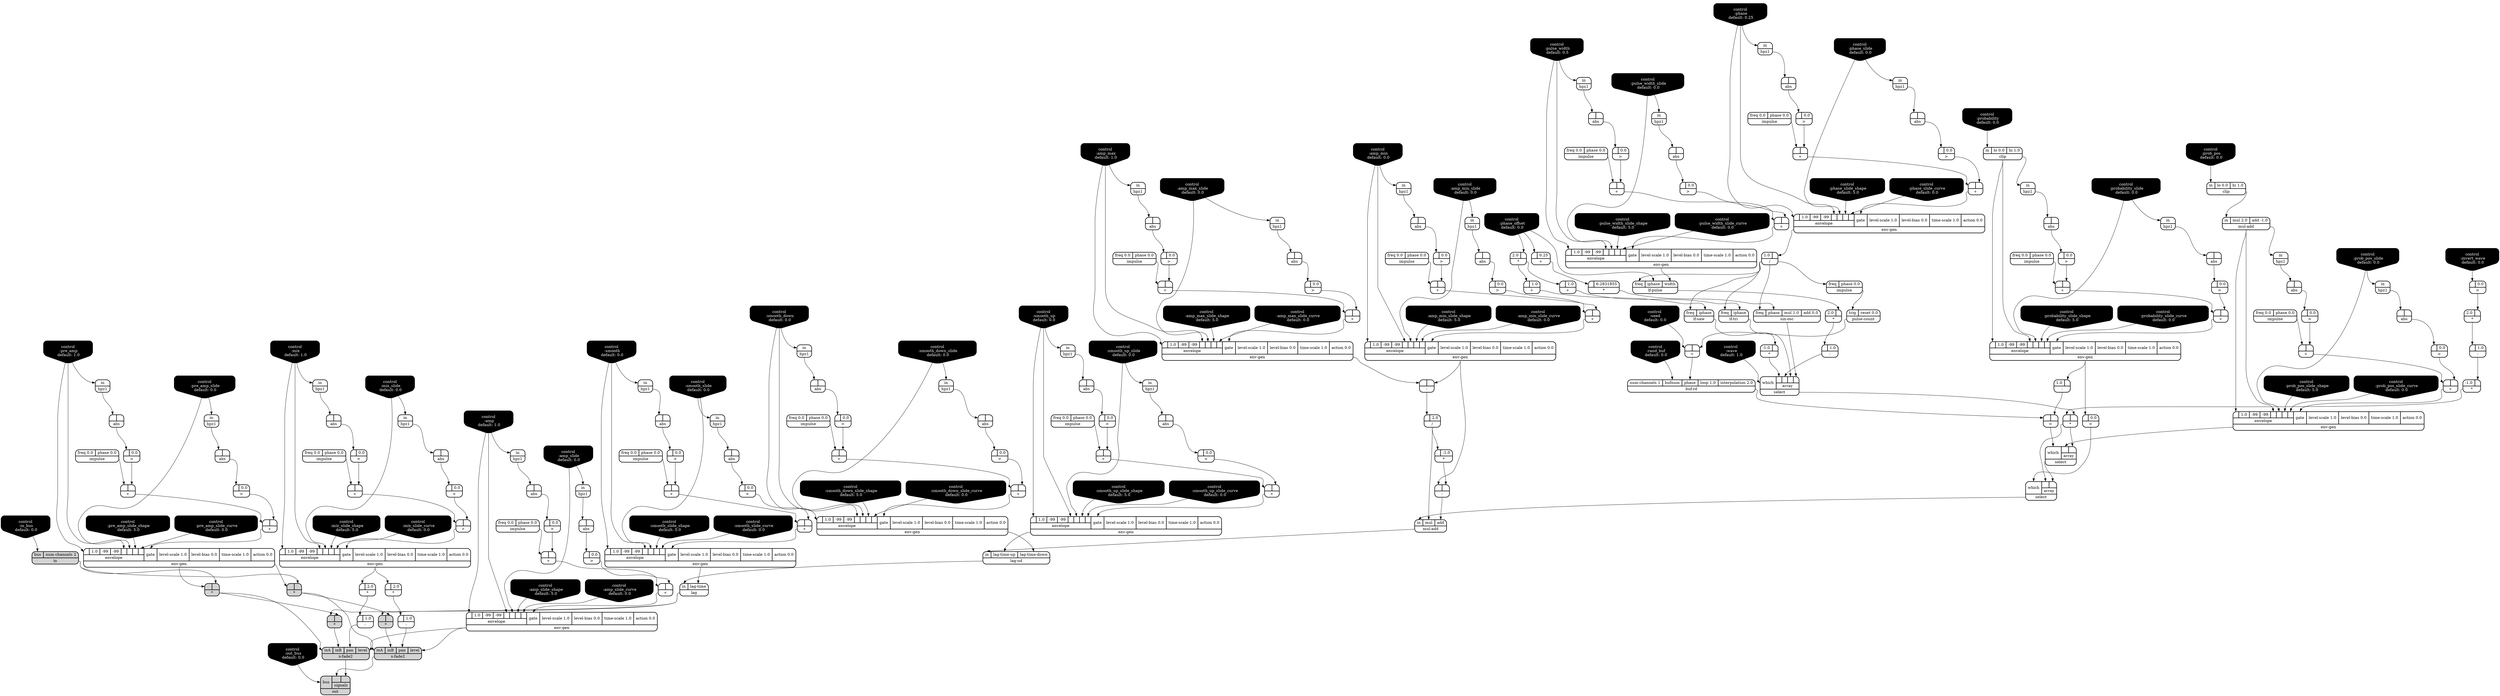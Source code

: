 digraph synthdef {
104 [label = "{{ <a> 2.0|<b> } |<__UG_NAME__>* }" style="bold, rounded" shape=record rankdir=LR];
129 [label = "{{ <a> |<b> } |<__UG_NAME__>* }" style="filled, bold, rounded"  shape=record rankdir=LR];
141 [label = "{{ <a> -1.0|<b> } |<__UG_NAME__>* }" style="bold, rounded" shape=record rankdir=LR];
142 [label = "{{ <a> 2.0|<b> } |<__UG_NAME__>* }" style="bold, rounded" shape=record rankdir=LR];
145 [label = "{{ <a> -1.0|<b> } |<__UG_NAME__>* }" style="bold, rounded" shape=record rankdir=LR];
146 [label = "{{ <a> 2.0|<b> } |<__UG_NAME__>* }" style="bold, rounded" shape=record rankdir=LR];
151 [label = "{{ <a> |<b> 6.2831855} |<__UG_NAME__>* }" style="bold, rounded" shape=record rankdir=LR];
154 [label = "{{ <a> |<b> } |<__UG_NAME__>* }" style="bold, rounded" shape=record rankdir=LR];
182 [label = "{{ <a> |<b> -1.0} |<__UG_NAME__>* }" style="bold, rounded" shape=record rankdir=LR];
195 [label = "{{ <a> |<b> } |<__UG_NAME__>* }" style="filled, bold, rounded"  shape=record rankdir=LR];
206 [label = "{{ <a> |<b> 2.0} |<__UG_NAME__>* }" style="bold, rounded" shape=record rankdir=LR];
219 [label = "{{ <a> |<b> 2.0} |<__UG_NAME__>* }" style="bold, rounded" shape=record rankdir=LR];
220 [label = "{{ <a> |<b> } |<__UG_NAME__>* }" style="filled, bold, rounded"  shape=record rankdir=LR];
221 [label = "{{ <a> |<b> } |<__UG_NAME__>* }" style="filled, bold, rounded"  shape=record rankdir=LR];
60 [label = "{{ <a> |<b> } |<__UG_NAME__>+ }" style="bold, rounded" shape=record rankdir=LR];
64 [label = "{{ <a> |<b> } |<__UG_NAME__>+ }" style="bold, rounded" shape=record rankdir=LR];
74 [label = "{{ <a> |<b> } |<__UG_NAME__>+ }" style="bold, rounded" shape=record rankdir=LR];
78 [label = "{{ <a> |<b> } |<__UG_NAME__>+ }" style="bold, rounded" shape=record rankdir=LR];
86 [label = "{{ <a> |<b> } |<__UG_NAME__>+ }" style="bold, rounded" shape=record rankdir=LR];
90 [label = "{{ <a> |<b> } |<__UG_NAME__>+ }" style="bold, rounded" shape=record rankdir=LR];
96 [label = "{{ <a> |<b> } |<__UG_NAME__>+ }" style="bold, rounded" shape=record rankdir=LR];
100 [label = "{{ <a> |<b> } |<__UG_NAME__>+ }" style="bold, rounded" shape=record rankdir=LR];
111 [label = "{{ <a> |<b> } |<__UG_NAME__>+ }" style="bold, rounded" shape=record rankdir=LR];
115 [label = "{{ <a> |<b> } |<__UG_NAME__>+ }" style="bold, rounded" shape=record rankdir=LR];
122 [label = "{{ <a> |<b> } |<__UG_NAME__>+ }" style="bold, rounded" shape=record rankdir=LR];
126 [label = "{{ <a> |<b> } |<__UG_NAME__>+ }" style="bold, rounded" shape=record rankdir=LR];
134 [label = "{{ <a> |<b> } |<__UG_NAME__>+ }" style="bold, rounded" shape=record rankdir=LR];
138 [label = "{{ <a> |<b> } |<__UG_NAME__>+ }" style="bold, rounded" shape=record rankdir=LR];
143 [label = "{{ <a> |<b> 1.0} |<__UG_NAME__>+ }" style="bold, rounded" shape=record rankdir=LR];
148 [label = "{{ <a> |<b> 1.0} |<__UG_NAME__>+ }" style="bold, rounded" shape=record rankdir=LR];
150 [label = "{{ <a> |<b> 0.25} |<__UG_NAME__>+ }" style="bold, rounded" shape=record rankdir=LR];
156 [label = "{{ <a> |<b> } |<__UG_NAME__>+ }" style="bold, rounded" shape=record rankdir=LR];
166 [label = "{{ <a> |<b> } |<__UG_NAME__>+ }" style="bold, rounded" shape=record rankdir=LR];
168 [label = "{{ <a> |<b> } |<__UG_NAME__>+ }" style="bold, rounded" shape=record rankdir=LR];
174 [label = "{{ <a> |<b> } |<__UG_NAME__>+ }" style="bold, rounded" shape=record rankdir=LR];
178 [label = "{{ <a> |<b> } |<__UG_NAME__>+ }" style="bold, rounded" shape=record rankdir=LR];
188 [label = "{{ <a> |<b> } |<__UG_NAME__>+ }" style="bold, rounded" shape=record rankdir=LR];
192 [label = "{{ <a> |<b> } |<__UG_NAME__>+ }" style="bold, rounded" shape=record rankdir=LR];
200 [label = "{{ <a> |<b> } |<__UG_NAME__>+ }" style="bold, rounded" shape=record rankdir=LR];
204 [label = "{{ <a> |<b> } |<__UG_NAME__>+ }" style="bold, rounded" shape=record rankdir=LR];
212 [label = "{{ <a> |<b> } |<__UG_NAME__>+ }" style="bold, rounded" shape=record rankdir=LR];
216 [label = "{{ <a> |<b> } |<__UG_NAME__>+ }" style="bold, rounded" shape=record rankdir=LR];
105 [label = "{{ <a> |<b> 1.0} |<__UG_NAME__>- }" style="bold, rounded" shape=record rankdir=LR];
147 [label = "{{ <a> |<b> 1.0} |<__UG_NAME__>- }" style="bold, rounded" shape=record rankdir=LR];
158 [label = "{{ <a> 1.0|<b> } |<__UG_NAME__>- }" style="bold, rounded" shape=record rankdir=LR];
180 [label = "{{ <a> |<b> } |<__UG_NAME__>- }" style="bold, rounded" shape=record rankdir=LR];
183 [label = "{{ <a> |<b> } |<__UG_NAME__>- }" style="bold, rounded" shape=record rankdir=LR];
207 [label = "{{ <a> |<b> 1.0} |<__UG_NAME__>- }" style="bold, rounded" shape=record rankdir=LR];
222 [label = "{{ <a> |<b> 1.0} |<__UG_NAME__>- }" style="bold, rounded" shape=record rankdir=LR];
66 [label = "{{ <a> 1.0|<b> } |<__UG_NAME__>/ }" style="bold, rounded" shape=record rankdir=LR];
181 [label = "{{ <a> |<b> 2.0} |<__UG_NAME__>/ }" style="bold, rounded" shape=record rankdir=LR];
159 [label = "{{ <a> |<b> } |<__UG_NAME__>\< }" style="bold, rounded" shape=record rankdir=LR];
59 [label = "{{ <a> |<b> 0.0} |<__UG_NAME__>\> }" style="bold, rounded" shape=record rankdir=LR];
63 [label = "{{ <a> |<b> 0.0} |<__UG_NAME__>\> }" style="bold, rounded" shape=record rankdir=LR];
73 [label = "{{ <a> |<b> 0.0} |<__UG_NAME__>\> }" style="bold, rounded" shape=record rankdir=LR];
77 [label = "{{ <a> |<b> 0.0} |<__UG_NAME__>\> }" style="bold, rounded" shape=record rankdir=LR];
85 [label = "{{ <a> |<b> 0.0} |<__UG_NAME__>\> }" style="bold, rounded" shape=record rankdir=LR];
89 [label = "{{ <a> |<b> 0.0} |<__UG_NAME__>\> }" style="bold, rounded" shape=record rankdir=LR];
95 [label = "{{ <a> |<b> 0.0} |<__UG_NAME__>\> }" style="bold, rounded" shape=record rankdir=LR];
99 [label = "{{ <a> |<b> 0.0} |<__UG_NAME__>\> }" style="bold, rounded" shape=record rankdir=LR];
103 [label = "{{ <a> |<b> 0.0} |<__UG_NAME__>\> }" style="bold, rounded" shape=record rankdir=LR];
110 [label = "{{ <a> |<b> 0.0} |<__UG_NAME__>\> }" style="bold, rounded" shape=record rankdir=LR];
114 [label = "{{ <a> |<b> 0.0} |<__UG_NAME__>\> }" style="bold, rounded" shape=record rankdir=LR];
121 [label = "{{ <a> |<b> 0.0} |<__UG_NAME__>\> }" style="bold, rounded" shape=record rankdir=LR];
125 [label = "{{ <a> |<b> 0.0} |<__UG_NAME__>\> }" style="bold, rounded" shape=record rankdir=LR];
133 [label = "{{ <a> |<b> 0.0} |<__UG_NAME__>\> }" style="bold, rounded" shape=record rankdir=LR];
137 [label = "{{ <a> |<b> 0.0} |<__UG_NAME__>\> }" style="bold, rounded" shape=record rankdir=LR];
140 [label = "{{ <a> |<b> 0.0} |<__UG_NAME__>\> }" style="bold, rounded" shape=record rankdir=LR];
165 [label = "{{ <a> |<b> 0.0} |<__UG_NAME__>\> }" style="bold, rounded" shape=record rankdir=LR];
167 [label = "{{ <a> |<b> 0.0} |<__UG_NAME__>\> }" style="bold, rounded" shape=record rankdir=LR];
173 [label = "{{ <a> |<b> 0.0} |<__UG_NAME__>\> }" style="bold, rounded" shape=record rankdir=LR];
177 [label = "{{ <a> |<b> 0.0} |<__UG_NAME__>\> }" style="bold, rounded" shape=record rankdir=LR];
187 [label = "{{ <a> |<b> 0.0} |<__UG_NAME__>\> }" style="bold, rounded" shape=record rankdir=LR];
191 [label = "{{ <a> |<b> 0.0} |<__UG_NAME__>\> }" style="bold, rounded" shape=record rankdir=LR];
199 [label = "{{ <a> |<b> 0.0} |<__UG_NAME__>\> }" style="bold, rounded" shape=record rankdir=LR];
203 [label = "{{ <a> |<b> 0.0} |<__UG_NAME__>\> }" style="bold, rounded" shape=record rankdir=LR];
211 [label = "{{ <a> |<b> 0.0} |<__UG_NAME__>\> }" style="bold, rounded" shape=record rankdir=LR];
215 [label = "{{ <a> |<b> 0.0} |<__UG_NAME__>\> }" style="bold, rounded" shape=record rankdir=LR];
58 [label = "{{ <a> |<b> } |<__UG_NAME__>abs }" style="bold, rounded" shape=record rankdir=LR];
62 [label = "{{ <a> |<b> } |<__UG_NAME__>abs }" style="bold, rounded" shape=record rankdir=LR];
69 [label = "{{ <a> |<b> } |<__UG_NAME__>abs }" style="bold, rounded" shape=record rankdir=LR];
72 [label = "{{ <a> |<b> } |<__UG_NAME__>abs }" style="bold, rounded" shape=record rankdir=LR];
76 [label = "{{ <a> |<b> } |<__UG_NAME__>abs }" style="bold, rounded" shape=record rankdir=LR];
81 [label = "{{ <a> |<b> } |<__UG_NAME__>abs }" style="bold, rounded" shape=record rankdir=LR];
84 [label = "{{ <a> |<b> } |<__UG_NAME__>abs }" style="bold, rounded" shape=record rankdir=LR];
88 [label = "{{ <a> |<b> } |<__UG_NAME__>abs }" style="bold, rounded" shape=record rankdir=LR];
94 [label = "{{ <a> |<b> } |<__UG_NAME__>abs }" style="bold, rounded" shape=record rankdir=LR];
98 [label = "{{ <a> |<b> } |<__UG_NAME__>abs }" style="bold, rounded" shape=record rankdir=LR];
109 [label = "{{ <a> |<b> } |<__UG_NAME__>abs }" style="bold, rounded" shape=record rankdir=LR];
113 [label = "{{ <a> |<b> } |<__UG_NAME__>abs }" style="bold, rounded" shape=record rankdir=LR];
120 [label = "{{ <a> |<b> } |<__UG_NAME__>abs }" style="bold, rounded" shape=record rankdir=LR];
124 [label = "{{ <a> |<b> } |<__UG_NAME__>abs }" style="bold, rounded" shape=record rankdir=LR];
132 [label = "{{ <a> |<b> } |<__UG_NAME__>abs }" style="bold, rounded" shape=record rankdir=LR];
136 [label = "{{ <a> |<b> } |<__UG_NAME__>abs }" style="bold, rounded" shape=record rankdir=LR];
164 [label = "{{ <a> |<b> } |<__UG_NAME__>abs }" style="bold, rounded" shape=record rankdir=LR];
172 [label = "{{ <a> |<b> } |<__UG_NAME__>abs }" style="bold, rounded" shape=record rankdir=LR];
176 [label = "{{ <a> |<b> } |<__UG_NAME__>abs }" style="bold, rounded" shape=record rankdir=LR];
190 [label = "{{ <a> |<b> } |<__UG_NAME__>abs }" style="bold, rounded" shape=record rankdir=LR];
198 [label = "{{ <a> |<b> } |<__UG_NAME__>abs }" style="bold, rounded" shape=record rankdir=LR];
202 [label = "{{ <a> |<b> } |<__UG_NAME__>abs }" style="bold, rounded" shape=record rankdir=LR];
210 [label = "{{ <a> |<b> } |<__UG_NAME__>abs }" style="bold, rounded" shape=record rankdir=LR];
214 [label = "{{ <a> |<b> } |<__UG_NAME__>abs }" style="bold, rounded" shape=record rankdir=LR];
157 [label = "{{ <num____channels> num-channels 1|<bufnum> bufnum|<phase> phase|<loop> loop 1.0|<interpolation> interpolation 2.0} |<__UG_NAME__>buf-rd }" style="bold, rounded" shape=record rankdir=LR];
55 [label = "{{ <in> in|<lo> lo 0.0|<hi> hi 1.0} |<__UG_NAME__>clip }" style="bold, rounded" shape=record rankdir=LR];
130 [label = "{{ <in> in|<lo> lo 0.0|<hi> hi 1.0} |<__UG_NAME__>clip }" style="bold, rounded" shape=record rankdir=LR];
0 [label = "control
 :amp
 default: 1.0" shape=invhouse style="rounded, filled, bold" fillcolor=black fontcolor=white ]; 
1 [label = "control
 :amp_slide
 default: 0.0" shape=invhouse style="rounded, filled, bold" fillcolor=black fontcolor=white ]; 
2 [label = "control
 :amp_slide_shape
 default: 5.0" shape=invhouse style="rounded, filled, bold" fillcolor=black fontcolor=white ]; 
3 [label = "control
 :amp_slide_curve
 default: 0.0" shape=invhouse style="rounded, filled, bold" fillcolor=black fontcolor=white ]; 
4 [label = "control
 :mix
 default: 1.0" shape=invhouse style="rounded, filled, bold" fillcolor=black fontcolor=white ]; 
5 [label = "control
 :mix_slide
 default: 0.0" shape=invhouse style="rounded, filled, bold" fillcolor=black fontcolor=white ]; 
6 [label = "control
 :mix_slide_shape
 default: 5.0" shape=invhouse style="rounded, filled, bold" fillcolor=black fontcolor=white ]; 
7 [label = "control
 :mix_slide_curve
 default: 0.0" shape=invhouse style="rounded, filled, bold" fillcolor=black fontcolor=white ]; 
8 [label = "control
 :pre_amp
 default: 1.0" shape=invhouse style="rounded, filled, bold" fillcolor=black fontcolor=white ]; 
9 [label = "control
 :pre_amp_slide
 default: 0.0" shape=invhouse style="rounded, filled, bold" fillcolor=black fontcolor=white ]; 
10 [label = "control
 :pre_amp_slide_shape
 default: 5.0" shape=invhouse style="rounded, filled, bold" fillcolor=black fontcolor=white ]; 
11 [label = "control
 :pre_amp_slide_curve
 default: 0.0" shape=invhouse style="rounded, filled, bold" fillcolor=black fontcolor=white ]; 
12 [label = "control
 :phase
 default: 0.25" shape=invhouse style="rounded, filled, bold" fillcolor=black fontcolor=white ]; 
13 [label = "control
 :phase_slide
 default: 0.0" shape=invhouse style="rounded, filled, bold" fillcolor=black fontcolor=white ]; 
14 [label = "control
 :phase_slide_shape
 default: 5.0" shape=invhouse style="rounded, filled, bold" fillcolor=black fontcolor=white ]; 
15 [label = "control
 :phase_slide_curve
 default: 0.0" shape=invhouse style="rounded, filled, bold" fillcolor=black fontcolor=white ]; 
16 [label = "control
 :amp_min
 default: 0.0" shape=invhouse style="rounded, filled, bold" fillcolor=black fontcolor=white ]; 
17 [label = "control
 :amp_min_slide
 default: 0.0" shape=invhouse style="rounded, filled, bold" fillcolor=black fontcolor=white ]; 
18 [label = "control
 :amp_min_slide_shape
 default: 5.0" shape=invhouse style="rounded, filled, bold" fillcolor=black fontcolor=white ]; 
19 [label = "control
 :amp_min_slide_curve
 default: 0.0" shape=invhouse style="rounded, filled, bold" fillcolor=black fontcolor=white ]; 
20 [label = "control
 :amp_max
 default: 1.0" shape=invhouse style="rounded, filled, bold" fillcolor=black fontcolor=white ]; 
21 [label = "control
 :amp_max_slide
 default: 0.0" shape=invhouse style="rounded, filled, bold" fillcolor=black fontcolor=white ]; 
22 [label = "control
 :amp_max_slide_shape
 default: 5.0" shape=invhouse style="rounded, filled, bold" fillcolor=black fontcolor=white ]; 
23 [label = "control
 :amp_max_slide_curve
 default: 0.0" shape=invhouse style="rounded, filled, bold" fillcolor=black fontcolor=white ]; 
24 [label = "control
 :pulse_width
 default: 0.5" shape=invhouse style="rounded, filled, bold" fillcolor=black fontcolor=white ]; 
25 [label = "control
 :pulse_width_slide
 default: 0.0" shape=invhouse style="rounded, filled, bold" fillcolor=black fontcolor=white ]; 
26 [label = "control
 :pulse_width_slide_shape
 default: 5.0" shape=invhouse style="rounded, filled, bold" fillcolor=black fontcolor=white ]; 
27 [label = "control
 :pulse_width_slide_curve
 default: 0.0" shape=invhouse style="rounded, filled, bold" fillcolor=black fontcolor=white ]; 
28 [label = "control
 :smooth
 default: 0.0" shape=invhouse style="rounded, filled, bold" fillcolor=black fontcolor=white ]; 
29 [label = "control
 :smooth_slide
 default: 0.0" shape=invhouse style="rounded, filled, bold" fillcolor=black fontcolor=white ]; 
30 [label = "control
 :smooth_slide_shape
 default: 5.0" shape=invhouse style="rounded, filled, bold" fillcolor=black fontcolor=white ]; 
31 [label = "control
 :smooth_slide_curve
 default: 0.0" shape=invhouse style="rounded, filled, bold" fillcolor=black fontcolor=white ]; 
32 [label = "control
 :smooth_up
 default: 0.0" shape=invhouse style="rounded, filled, bold" fillcolor=black fontcolor=white ]; 
33 [label = "control
 :smooth_up_slide
 default: 0.0" shape=invhouse style="rounded, filled, bold" fillcolor=black fontcolor=white ]; 
34 [label = "control
 :smooth_up_slide_shape
 default: 5.0" shape=invhouse style="rounded, filled, bold" fillcolor=black fontcolor=white ]; 
35 [label = "control
 :smooth_up_slide_curve
 default: 0.0" shape=invhouse style="rounded, filled, bold" fillcolor=black fontcolor=white ]; 
36 [label = "control
 :smooth_down
 default: 0.0" shape=invhouse style="rounded, filled, bold" fillcolor=black fontcolor=white ]; 
37 [label = "control
 :smooth_down_slide
 default: 0.0" shape=invhouse style="rounded, filled, bold" fillcolor=black fontcolor=white ]; 
38 [label = "control
 :smooth_down_slide_shape
 default: 5.0" shape=invhouse style="rounded, filled, bold" fillcolor=black fontcolor=white ]; 
39 [label = "control
 :smooth_down_slide_curve
 default: 0.0" shape=invhouse style="rounded, filled, bold" fillcolor=black fontcolor=white ]; 
40 [label = "control
 :probability
 default: 0.0" shape=invhouse style="rounded, filled, bold" fillcolor=black fontcolor=white ]; 
41 [label = "control
 :probability_slide
 default: 0.0" shape=invhouse style="rounded, filled, bold" fillcolor=black fontcolor=white ]; 
42 [label = "control
 :probability_slide_shape
 default: 5.0" shape=invhouse style="rounded, filled, bold" fillcolor=black fontcolor=white ]; 
43 [label = "control
 :probability_slide_curve
 default: 0.0" shape=invhouse style="rounded, filled, bold" fillcolor=black fontcolor=white ]; 
44 [label = "control
 :prob_pos
 default: 0.0" shape=invhouse style="rounded, filled, bold" fillcolor=black fontcolor=white ]; 
45 [label = "control
 :prob_pos_slide
 default: 0.0" shape=invhouse style="rounded, filled, bold" fillcolor=black fontcolor=white ]; 
46 [label = "control
 :prob_pos_slide_shape
 default: 5.0" shape=invhouse style="rounded, filled, bold" fillcolor=black fontcolor=white ]; 
47 [label = "control
 :prob_pos_slide_curve
 default: 0.0" shape=invhouse style="rounded, filled, bold" fillcolor=black fontcolor=white ]; 
48 [label = "control
 :phase_offset
 default: 0.0" shape=invhouse style="rounded, filled, bold" fillcolor=black fontcolor=white ]; 
49 [label = "control
 :wave
 default: 1.0" shape=invhouse style="rounded, filled, bold" fillcolor=black fontcolor=white ]; 
50 [label = "control
 :invert_wave
 default: 0.0" shape=invhouse style="rounded, filled, bold" fillcolor=black fontcolor=white ]; 
51 [label = "control
 :seed
 default: 0.0" shape=invhouse style="rounded, filled, bold" fillcolor=black fontcolor=white ]; 
52 [label = "control
 :rand_buf
 default: 0.0" shape=invhouse style="rounded, filled, bold" fillcolor=black fontcolor=white ]; 
53 [label = "control
 :in_bus
 default: 0.0" shape=invhouse style="rounded, filled, bold" fillcolor=black fontcolor=white ]; 
54 [label = "control
 :out_bus
 default: 0.0" shape=invhouse style="rounded, filled, bold" fillcolor=black fontcolor=white ]; 
65 [label = "{{ {{<envelope___control___0>|1.0|-99|-99|<envelope___control___4>|<envelope___control___5>|<envelope___control___6>|<envelope___control___7>}|envelope}|<gate> gate|<level____scale> level-scale 1.0|<level____bias> level-bias 0.0|<time____scale> time-scale 1.0|<action> action 0.0} |<__UG_NAME__>env-gen }" style="bold, rounded" shape=record rankdir=LR];
79 [label = "{{ {{<envelope___control___0>|1.0|-99|-99|<envelope___control___4>|<envelope___control___5>|<envelope___control___6>|<envelope___control___7>}|envelope}|<gate> gate|<level____scale> level-scale 1.0|<level____bias> level-bias 0.0|<time____scale> time-scale 1.0|<action> action 0.0} |<__UG_NAME__>env-gen }" style="bold, rounded" shape=record rankdir=LR];
91 [label = "{{ {{<envelope___control___0>|1.0|-99|-99|<envelope___control___4>|<envelope___control___5>|<envelope___control___6>|<envelope___control___7>}|envelope}|<gate> gate|<level____scale> level-scale 1.0|<level____bias> level-bias 0.0|<time____scale> time-scale 1.0|<action> action 0.0} |<__UG_NAME__>env-gen }" style="bold, rounded" shape=record rankdir=LR];
101 [label = "{{ {{<envelope___control___0>|1.0|-99|-99|<envelope___control___4>|<envelope___control___5>|<envelope___control___6>|<envelope___control___7>}|envelope}|<gate> gate|<level____scale> level-scale 1.0|<level____bias> level-bias 0.0|<time____scale> time-scale 1.0|<action> action 0.0} |<__UG_NAME__>env-gen }" style="bold, rounded" shape=record rankdir=LR];
116 [label = "{{ {{<envelope___mul____add___0>|1.0|-99|-99|<envelope___mul____add___4>|<envelope___control___5>|<envelope___control___6>|<envelope___control___7>}|envelope}|<gate> gate|<level____scale> level-scale 1.0|<level____bias> level-bias 0.0|<time____scale> time-scale 1.0|<action> action 0.0} |<__UG_NAME__>env-gen }" style="bold, rounded" shape=record rankdir=LR];
127 [label = "{{ {{<envelope___control___0>|1.0|-99|-99|<envelope___control___4>|<envelope___control___5>|<envelope___control___6>|<envelope___control___7>}|envelope}|<gate> gate|<level____scale> level-scale 1.0|<level____bias> level-bias 0.0|<time____scale> time-scale 1.0|<action> action 0.0} |<__UG_NAME__>env-gen }" style="bold, rounded" shape=record rankdir=LR];
139 [label = "{{ {{<envelope___clip___0>|1.0|-99|-99|<envelope___clip___4>|<envelope___control___5>|<envelope___control___6>|<envelope___control___7>}|envelope}|<gate> gate|<level____scale> level-scale 1.0|<level____bias> level-bias 0.0|<time____scale> time-scale 1.0|<action> action 0.0} |<__UG_NAME__>env-gen }" style="bold, rounded" shape=record rankdir=LR];
169 [label = "{{ {{<envelope___control___0>|1.0|-99|-99|<envelope___control___4>|<envelope___control___5>|<envelope___control___6>|<envelope___control___7>}|envelope}|<gate> gate|<level____scale> level-scale 1.0|<level____bias> level-bias 0.0|<time____scale> time-scale 1.0|<action> action 0.0} |<__UG_NAME__>env-gen }" style="bold, rounded" shape=record rankdir=LR];
179 [label = "{{ {{<envelope___control___0>|1.0|-99|-99|<envelope___control___4>|<envelope___control___5>|<envelope___control___6>|<envelope___control___7>}|envelope}|<gate> gate|<level____scale> level-scale 1.0|<level____bias> level-bias 0.0|<time____scale> time-scale 1.0|<action> action 0.0} |<__UG_NAME__>env-gen }" style="bold, rounded" shape=record rankdir=LR];
193 [label = "{{ {{<envelope___control___0>|1.0|-99|-99|<envelope___control___4>|<envelope___control___5>|<envelope___control___6>|<envelope___control___7>}|envelope}|<gate> gate|<level____scale> level-scale 1.0|<level____bias> level-bias 0.0|<time____scale> time-scale 1.0|<action> action 0.0} |<__UG_NAME__>env-gen }" style="bold, rounded" shape=record rankdir=LR];
205 [label = "{{ {{<envelope___control___0>|1.0|-99|-99|<envelope___control___4>|<envelope___control___5>|<envelope___control___6>|<envelope___control___7>}|envelope}|<gate> gate|<level____scale> level-scale 1.0|<level____bias> level-bias 0.0|<time____scale> time-scale 1.0|<action> action 0.0} |<__UG_NAME__>env-gen }" style="bold, rounded" shape=record rankdir=LR];
217 [label = "{{ {{<envelope___control___0>|1.0|-99|-99|<envelope___control___4>|<envelope___control___5>|<envelope___control___6>|<envelope___control___7>}|envelope}|<gate> gate|<level____scale> level-scale 1.0|<level____bias> level-bias 0.0|<time____scale> time-scale 1.0|<action> action 0.0} |<__UG_NAME__>env-gen }" style="bold, rounded" shape=record rankdir=LR];
57 [label = "{{ <in> in} |<__UG_NAME__>hpz1 }" style="bold, rounded" shape=record rankdir=LR];
61 [label = "{{ <in> in} |<__UG_NAME__>hpz1 }" style="bold, rounded" shape=record rankdir=LR];
68 [label = "{{ <in> in} |<__UG_NAME__>hpz1 }" style="bold, rounded" shape=record rankdir=LR];
71 [label = "{{ <in> in} |<__UG_NAME__>hpz1 }" style="bold, rounded" shape=record rankdir=LR];
75 [label = "{{ <in> in} |<__UG_NAME__>hpz1 }" style="bold, rounded" shape=record rankdir=LR];
80 [label = "{{ <in> in} |<__UG_NAME__>hpz1 }" style="bold, rounded" shape=record rankdir=LR];
83 [label = "{{ <in> in} |<__UG_NAME__>hpz1 }" style="bold, rounded" shape=record rankdir=LR];
87 [label = "{{ <in> in} |<__UG_NAME__>hpz1 }" style="bold, rounded" shape=record rankdir=LR];
93 [label = "{{ <in> in} |<__UG_NAME__>hpz1 }" style="bold, rounded" shape=record rankdir=LR];
97 [label = "{{ <in> in} |<__UG_NAME__>hpz1 }" style="bold, rounded" shape=record rankdir=LR];
108 [label = "{{ <in> in} |<__UG_NAME__>hpz1 }" style="bold, rounded" shape=record rankdir=LR];
112 [label = "{{ <in> in} |<__UG_NAME__>hpz1 }" style="bold, rounded" shape=record rankdir=LR];
119 [label = "{{ <in> in} |<__UG_NAME__>hpz1 }" style="bold, rounded" shape=record rankdir=LR];
123 [label = "{{ <in> in} |<__UG_NAME__>hpz1 }" style="bold, rounded" shape=record rankdir=LR];
131 [label = "{{ <in> in} |<__UG_NAME__>hpz1 }" style="bold, rounded" shape=record rankdir=LR];
135 [label = "{{ <in> in} |<__UG_NAME__>hpz1 }" style="bold, rounded" shape=record rankdir=LR];
163 [label = "{{ <in> in} |<__UG_NAME__>hpz1 }" style="bold, rounded" shape=record rankdir=LR];
171 [label = "{{ <in> in} |<__UG_NAME__>hpz1 }" style="bold, rounded" shape=record rankdir=LR];
175 [label = "{{ <in> in} |<__UG_NAME__>hpz1 }" style="bold, rounded" shape=record rankdir=LR];
189 [label = "{{ <in> in} |<__UG_NAME__>hpz1 }" style="bold, rounded" shape=record rankdir=LR];
197 [label = "{{ <in> in} |<__UG_NAME__>hpz1 }" style="bold, rounded" shape=record rankdir=LR];
201 [label = "{{ <in> in} |<__UG_NAME__>hpz1 }" style="bold, rounded" shape=record rankdir=LR];
209 [label = "{{ <in> in} |<__UG_NAME__>hpz1 }" style="bold, rounded" shape=record rankdir=LR];
213 [label = "{{ <in> in} |<__UG_NAME__>hpz1 }" style="bold, rounded" shape=record rankdir=LR];
56 [label = "{{ <freq> freq 0.0|<phase> phase 0.0} |<__UG_NAME__>impulse }" style="bold, rounded" shape=record rankdir=LR];
67 [label = "{{ <freq> freq|<phase> phase 0.0} |<__UG_NAME__>impulse }" style="bold, rounded" shape=record rankdir=LR];
70 [label = "{{ <freq> freq 0.0|<phase> phase 0.0} |<__UG_NAME__>impulse }" style="bold, rounded" shape=record rankdir=LR];
82 [label = "{{ <freq> freq 0.0|<phase> phase 0.0} |<__UG_NAME__>impulse }" style="bold, rounded" shape=record rankdir=LR];
92 [label = "{{ <freq> freq 0.0|<phase> phase 0.0} |<__UG_NAME__>impulse }" style="bold, rounded" shape=record rankdir=LR];
106 [label = "{{ <freq> freq 0.0|<phase> phase 0.0} |<__UG_NAME__>impulse }" style="bold, rounded" shape=record rankdir=LR];
117 [label = "{{ <freq> freq 0.0|<phase> phase 0.0} |<__UG_NAME__>impulse }" style="bold, rounded" shape=record rankdir=LR];
118 [label = "{{ <freq> freq 0.0|<phase> phase 0.0} |<__UG_NAME__>impulse }" style="bold, rounded" shape=record rankdir=LR];
162 [label = "{{ <freq> freq 0.0|<phase> phase 0.0} |<__UG_NAME__>impulse }" style="bold, rounded" shape=record rankdir=LR];
170 [label = "{{ <freq> freq 0.0|<phase> phase 0.0} |<__UG_NAME__>impulse }" style="bold, rounded" shape=record rankdir=LR];
186 [label = "{{ <freq> freq 0.0|<phase> phase 0.0} |<__UG_NAME__>impulse }" style="bold, rounded" shape=record rankdir=LR];
196 [label = "{{ <freq> freq 0.0|<phase> phase 0.0} |<__UG_NAME__>impulse }" style="bold, rounded" shape=record rankdir=LR];
208 [label = "{{ <freq> freq 0.0|<phase> phase 0.0} |<__UG_NAME__>impulse }" style="bold, rounded" shape=record rankdir=LR];
128 [label = "{{ <bus> bus|<num____channels> num-channels 2} |<__UG_NAME__>in }" style="filled, bold, rounded"  shape=record rankdir=LR];
194 [label = "{{ <in> in|<lag____time> lag-time} |<__UG_NAME__>lag }" style="bold, rounded" shape=record rankdir=LR];
185 [label = "{{ <in> in|<lag____time____up> lag-time-up|<lag____time____down> lag-time-down} |<__UG_NAME__>lag-ud }" style="bold, rounded" shape=record rankdir=LR];
102 [label = "{{ <freq> freq|<iphase> iphase|<width> width} |<__UG_NAME__>lf-pulse }" style="bold, rounded" shape=record rankdir=LR];
144 [label = "{{ <freq> freq|<iphase> iphase} |<__UG_NAME__>lf-saw }" style="bold, rounded" shape=record rankdir=LR];
149 [label = "{{ <freq> freq|<iphase> iphase} |<__UG_NAME__>lf-tri }" style="bold, rounded" shape=record rankdir=LR];
107 [label = "{{ <in> in|<mul> mul 2.0|<add> add -1.0} |<__UG_NAME__>mul-add }" style="bold, rounded" shape=record rankdir=LR];
184 [label = "{{ <in> in|<mul> mul|<add> add} |<__UG_NAME__>mul-add }" style="bold, rounded" shape=record rankdir=LR];
224 [label = "{{ <bus> bus|{{<signals___x____fade2___0>|<signals___x____fade2___1>}|signals}} |<__UG_NAME__>out }" style="filled, bold, rounded"  shape=record rankdir=LR];
155 [label = "{{ <trig> trig|<reset> reset 0.0} |<__UG_NAME__>pulse-count }" style="bold, rounded" shape=record rankdir=LR];
153 [label = "{{ <which> which|{{<array___binary____op____u____gen___0>|<array___binary____op____u____gen___1>|<array___lf____tri___2>|<array___sin____osc___3>}|array}} |<__UG_NAME__>select }" style="bold, rounded" shape=record rankdir=LR];
160 [label = "{{ <which> which|{{<array___env____gen___0>|<array___binary____op____u____gen___1>}|array}} |<__UG_NAME__>select }" style="bold, rounded" shape=record rankdir=LR];
161 [label = "{{ <which> which|{{<array___binary____op____u____gen___0>|<array___select___1>}|array}} |<__UG_NAME__>select }" style="bold, rounded" shape=record rankdir=LR];
152 [label = "{{ <freq> freq|<phase> phase|<mul> mul 1.0|<add> add 0.0} |<__UG_NAME__>sin-osc }" style="bold, rounded" shape=record rankdir=LR];
218 [label = "{{ <ina> inA|<inb> inB|<pan> pan|<level> level} |<__UG_NAME__>x-fade2 }" style="filled, bold, rounded"  shape=record rankdir=LR];
223 [label = "{{ <ina> inA|<inb> inB|<pan> pan|<level> level} |<__UG_NAME__>x-fade2 }" style="filled, bold, rounded"  shape=record rankdir=LR];

103:__UG_NAME__ -> 104:b ;
128:__UG_NAME__ -> 129:b ;
127:__UG_NAME__ -> 129:a ;
105:__UG_NAME__ -> 141:b ;
48:__UG_NAME__ -> 142:b ;
144:__UG_NAME__ -> 145:b ;
102:__UG_NAME__ -> 146:b ;
150:__UG_NAME__ -> 151:a ;
153:__UG_NAME__ -> 154:b ;
141:__UG_NAME__ -> 154:a ;
181:__UG_NAME__ -> 182:a ;
129:__UG_NAME__ -> 195:b ;
194:__UG_NAME__ -> 195:a ;
205:__UG_NAME__ -> 206:a ;
205:__UG_NAME__ -> 219:a ;
128:__UG_NAME__ -> 220:b ;
127:__UG_NAME__ -> 220:a ;
220:__UG_NAME__ -> 221:b ;
194:__UG_NAME__ -> 221:a ;
59:__UG_NAME__ -> 60:b ;
56:__UG_NAME__ -> 60:a ;
63:__UG_NAME__ -> 64:b ;
60:__UG_NAME__ -> 64:a ;
73:__UG_NAME__ -> 74:b ;
70:__UG_NAME__ -> 74:a ;
77:__UG_NAME__ -> 78:b ;
74:__UG_NAME__ -> 78:a ;
85:__UG_NAME__ -> 86:b ;
82:__UG_NAME__ -> 86:a ;
89:__UG_NAME__ -> 90:b ;
86:__UG_NAME__ -> 90:a ;
95:__UG_NAME__ -> 96:b ;
92:__UG_NAME__ -> 96:a ;
99:__UG_NAME__ -> 100:b ;
96:__UG_NAME__ -> 100:a ;
110:__UG_NAME__ -> 111:b ;
106:__UG_NAME__ -> 111:a ;
114:__UG_NAME__ -> 115:b ;
111:__UG_NAME__ -> 115:a ;
121:__UG_NAME__ -> 122:b ;
118:__UG_NAME__ -> 122:a ;
125:__UG_NAME__ -> 126:b ;
122:__UG_NAME__ -> 126:a ;
133:__UG_NAME__ -> 134:b ;
117:__UG_NAME__ -> 134:a ;
137:__UG_NAME__ -> 138:b ;
134:__UG_NAME__ -> 138:a ;
142:__UG_NAME__ -> 143:a ;
142:__UG_NAME__ -> 148:a ;
48:__UG_NAME__ -> 150:a ;
155:__UG_NAME__ -> 156:b ;
51:__UG_NAME__ -> 156:a ;
165:__UG_NAME__ -> 166:b ;
162:__UG_NAME__ -> 166:a ;
167:__UG_NAME__ -> 168:b ;
166:__UG_NAME__ -> 168:a ;
173:__UG_NAME__ -> 174:b ;
170:__UG_NAME__ -> 174:a ;
177:__UG_NAME__ -> 178:b ;
174:__UG_NAME__ -> 178:a ;
187:__UG_NAME__ -> 188:b ;
186:__UG_NAME__ -> 188:a ;
191:__UG_NAME__ -> 192:b ;
188:__UG_NAME__ -> 192:a ;
199:__UG_NAME__ -> 200:b ;
196:__UG_NAME__ -> 200:a ;
203:__UG_NAME__ -> 204:b ;
200:__UG_NAME__ -> 204:a ;
211:__UG_NAME__ -> 212:b ;
208:__UG_NAME__ -> 212:a ;
215:__UG_NAME__ -> 216:b ;
212:__UG_NAME__ -> 216:a ;
104:__UG_NAME__ -> 105:a ;
146:__UG_NAME__ -> 147:a ;
139:__UG_NAME__ -> 158:b ;
179:__UG_NAME__ -> 180:b ;
169:__UG_NAME__ -> 180:a ;
182:__UG_NAME__ -> 183:b ;
179:__UG_NAME__ -> 183:a ;
206:__UG_NAME__ -> 207:a ;
219:__UG_NAME__ -> 222:a ;
65:__UG_NAME__ -> 66:b ;
180:__UG_NAME__ -> 181:a ;
158:__UG_NAME__ -> 159:b ;
157:__UG_NAME__ -> 159:a ;
58:__UG_NAME__ -> 59:a ;
62:__UG_NAME__ -> 63:a ;
72:__UG_NAME__ -> 73:a ;
76:__UG_NAME__ -> 77:a ;
84:__UG_NAME__ -> 85:a ;
88:__UG_NAME__ -> 89:a ;
94:__UG_NAME__ -> 95:a ;
98:__UG_NAME__ -> 99:a ;
50:__UG_NAME__ -> 103:a ;
109:__UG_NAME__ -> 110:a ;
113:__UG_NAME__ -> 114:a ;
120:__UG_NAME__ -> 121:a ;
124:__UG_NAME__ -> 125:a ;
132:__UG_NAME__ -> 133:a ;
136:__UG_NAME__ -> 137:a ;
139:__UG_NAME__ -> 140:a ;
164:__UG_NAME__ -> 165:a ;
69:__UG_NAME__ -> 167:a ;
172:__UG_NAME__ -> 173:a ;
176:__UG_NAME__ -> 177:a ;
81:__UG_NAME__ -> 187:a ;
190:__UG_NAME__ -> 191:a ;
198:__UG_NAME__ -> 199:a ;
202:__UG_NAME__ -> 203:a ;
210:__UG_NAME__ -> 211:a ;
214:__UG_NAME__ -> 215:a ;
57:__UG_NAME__ -> 58:a ;
61:__UG_NAME__ -> 62:a ;
68:__UG_NAME__ -> 69:a ;
71:__UG_NAME__ -> 72:a ;
75:__UG_NAME__ -> 76:a ;
80:__UG_NAME__ -> 81:a ;
83:__UG_NAME__ -> 84:a ;
87:__UG_NAME__ -> 88:a ;
93:__UG_NAME__ -> 94:a ;
97:__UG_NAME__ -> 98:a ;
108:__UG_NAME__ -> 109:a ;
112:__UG_NAME__ -> 113:a ;
119:__UG_NAME__ -> 120:a ;
123:__UG_NAME__ -> 124:a ;
131:__UG_NAME__ -> 132:a ;
135:__UG_NAME__ -> 136:a ;
163:__UG_NAME__ -> 164:a ;
171:__UG_NAME__ -> 172:a ;
175:__UG_NAME__ -> 176:a ;
189:__UG_NAME__ -> 190:a ;
197:__UG_NAME__ -> 198:a ;
201:__UG_NAME__ -> 202:a ;
209:__UG_NAME__ -> 210:a ;
213:__UG_NAME__ -> 214:a ;
156:__UG_NAME__ -> 157:phase ;
52:__UG_NAME__ -> 157:bufnum ;
44:__UG_NAME__ -> 55:in ;
40:__UG_NAME__ -> 130:in ;
64:__UG_NAME__ -> 65:gate ;
12:__UG_NAME__ -> 65:envelope___control___0 ;
12:__UG_NAME__ -> 65:envelope___control___4 ;
13:__UG_NAME__ -> 65:envelope___control___5 ;
14:__UG_NAME__ -> 65:envelope___control___6 ;
15:__UG_NAME__ -> 65:envelope___control___7 ;
78:__UG_NAME__ -> 79:gate ;
36:__UG_NAME__ -> 79:envelope___control___0 ;
36:__UG_NAME__ -> 79:envelope___control___4 ;
37:__UG_NAME__ -> 79:envelope___control___5 ;
38:__UG_NAME__ -> 79:envelope___control___6 ;
39:__UG_NAME__ -> 79:envelope___control___7 ;
90:__UG_NAME__ -> 91:gate ;
32:__UG_NAME__ -> 91:envelope___control___0 ;
32:__UG_NAME__ -> 91:envelope___control___4 ;
33:__UG_NAME__ -> 91:envelope___control___5 ;
34:__UG_NAME__ -> 91:envelope___control___6 ;
35:__UG_NAME__ -> 91:envelope___control___7 ;
100:__UG_NAME__ -> 101:gate ;
24:__UG_NAME__ -> 101:envelope___control___0 ;
24:__UG_NAME__ -> 101:envelope___control___4 ;
25:__UG_NAME__ -> 101:envelope___control___5 ;
26:__UG_NAME__ -> 101:envelope___control___6 ;
27:__UG_NAME__ -> 101:envelope___control___7 ;
115:__UG_NAME__ -> 116:gate ;
107:__UG_NAME__ -> 116:envelope___mul____add___0 ;
107:__UG_NAME__ -> 116:envelope___mul____add___4 ;
45:__UG_NAME__ -> 116:envelope___control___5 ;
46:__UG_NAME__ -> 116:envelope___control___6 ;
47:__UG_NAME__ -> 116:envelope___control___7 ;
126:__UG_NAME__ -> 127:gate ;
8:__UG_NAME__ -> 127:envelope___control___0 ;
8:__UG_NAME__ -> 127:envelope___control___4 ;
9:__UG_NAME__ -> 127:envelope___control___5 ;
10:__UG_NAME__ -> 127:envelope___control___6 ;
11:__UG_NAME__ -> 127:envelope___control___7 ;
138:__UG_NAME__ -> 139:gate ;
130:__UG_NAME__ -> 139:envelope___clip___0 ;
130:__UG_NAME__ -> 139:envelope___clip___4 ;
41:__UG_NAME__ -> 139:envelope___control___5 ;
42:__UG_NAME__ -> 139:envelope___control___6 ;
43:__UG_NAME__ -> 139:envelope___control___7 ;
168:__UG_NAME__ -> 169:gate ;
20:__UG_NAME__ -> 169:envelope___control___0 ;
20:__UG_NAME__ -> 169:envelope___control___4 ;
21:__UG_NAME__ -> 169:envelope___control___5 ;
22:__UG_NAME__ -> 169:envelope___control___6 ;
23:__UG_NAME__ -> 169:envelope___control___7 ;
178:__UG_NAME__ -> 179:gate ;
16:__UG_NAME__ -> 179:envelope___control___0 ;
16:__UG_NAME__ -> 179:envelope___control___4 ;
17:__UG_NAME__ -> 179:envelope___control___5 ;
18:__UG_NAME__ -> 179:envelope___control___6 ;
19:__UG_NAME__ -> 179:envelope___control___7 ;
192:__UG_NAME__ -> 193:gate ;
28:__UG_NAME__ -> 193:envelope___control___0 ;
28:__UG_NAME__ -> 193:envelope___control___4 ;
29:__UG_NAME__ -> 193:envelope___control___5 ;
30:__UG_NAME__ -> 193:envelope___control___6 ;
31:__UG_NAME__ -> 193:envelope___control___7 ;
204:__UG_NAME__ -> 205:gate ;
4:__UG_NAME__ -> 205:envelope___control___0 ;
4:__UG_NAME__ -> 205:envelope___control___4 ;
5:__UG_NAME__ -> 205:envelope___control___5 ;
6:__UG_NAME__ -> 205:envelope___control___6 ;
7:__UG_NAME__ -> 205:envelope___control___7 ;
216:__UG_NAME__ -> 217:gate ;
0:__UG_NAME__ -> 217:envelope___control___0 ;
0:__UG_NAME__ -> 217:envelope___control___4 ;
1:__UG_NAME__ -> 217:envelope___control___5 ;
2:__UG_NAME__ -> 217:envelope___control___6 ;
3:__UG_NAME__ -> 217:envelope___control___7 ;
12:__UG_NAME__ -> 57:in ;
13:__UG_NAME__ -> 61:in ;
21:__UG_NAME__ -> 68:in ;
36:__UG_NAME__ -> 71:in ;
37:__UG_NAME__ -> 75:in ;
28:__UG_NAME__ -> 80:in ;
32:__UG_NAME__ -> 83:in ;
33:__UG_NAME__ -> 87:in ;
24:__UG_NAME__ -> 93:in ;
25:__UG_NAME__ -> 97:in ;
107:__UG_NAME__ -> 108:in ;
45:__UG_NAME__ -> 112:in ;
8:__UG_NAME__ -> 119:in ;
9:__UG_NAME__ -> 123:in ;
130:__UG_NAME__ -> 131:in ;
41:__UG_NAME__ -> 135:in ;
20:__UG_NAME__ -> 163:in ;
16:__UG_NAME__ -> 171:in ;
17:__UG_NAME__ -> 175:in ;
29:__UG_NAME__ -> 189:in ;
4:__UG_NAME__ -> 197:in ;
5:__UG_NAME__ -> 201:in ;
0:__UG_NAME__ -> 209:in ;
1:__UG_NAME__ -> 213:in ;
66:__UG_NAME__ -> 67:freq ;
53:__UG_NAME__ -> 128:bus ;
193:__UG_NAME__ -> 194:lag____time ;
185:__UG_NAME__ -> 194:in ;
79:__UG_NAME__ -> 185:lag____time____down ;
91:__UG_NAME__ -> 185:lag____time____up ;
184:__UG_NAME__ -> 185:in ;
101:__UG_NAME__ -> 102:width ;
48:__UG_NAME__ -> 102:iphase ;
66:__UG_NAME__ -> 102:freq ;
143:__UG_NAME__ -> 144:iphase ;
66:__UG_NAME__ -> 144:freq ;
148:__UG_NAME__ -> 149:iphase ;
66:__UG_NAME__ -> 149:freq ;
55:__UG_NAME__ -> 107:in ;
183:__UG_NAME__ -> 184:add ;
181:__UG_NAME__ -> 184:mul ;
161:__UG_NAME__ -> 184:in ;
223:__UG_NAME__ -> 224:signals___x____fade2___0 ;
218:__UG_NAME__ -> 224:signals___x____fade2___1 ;
54:__UG_NAME__ -> 224:bus ;
67:__UG_NAME__ -> 155:trig ;
145:__UG_NAME__ -> 153:array___binary____op____u____gen___0 ;
147:__UG_NAME__ -> 153:array___binary____op____u____gen___1 ;
149:__UG_NAME__ -> 153:array___lf____tri___2 ;
152:__UG_NAME__ -> 153:array___sin____osc___3 ;
49:__UG_NAME__ -> 153:which ;
116:__UG_NAME__ -> 160:array___env____gen___0 ;
154:__UG_NAME__ -> 160:array___binary____op____u____gen___1 ;
159:__UG_NAME__ -> 160:which ;
154:__UG_NAME__ -> 161:array___binary____op____u____gen___0 ;
160:__UG_NAME__ -> 161:array___select___1 ;
140:__UG_NAME__ -> 161:which ;
151:__UG_NAME__ -> 152:phase ;
66:__UG_NAME__ -> 152:freq ;
217:__UG_NAME__ -> 218:level ;
207:__UG_NAME__ -> 218:pan ;
195:__UG_NAME__ -> 218:inb ;
129:__UG_NAME__ -> 218:ina ;
217:__UG_NAME__ -> 223:level ;
222:__UG_NAME__ -> 223:pan ;
221:__UG_NAME__ -> 223:inb ;
220:__UG_NAME__ -> 223:ina ;

}